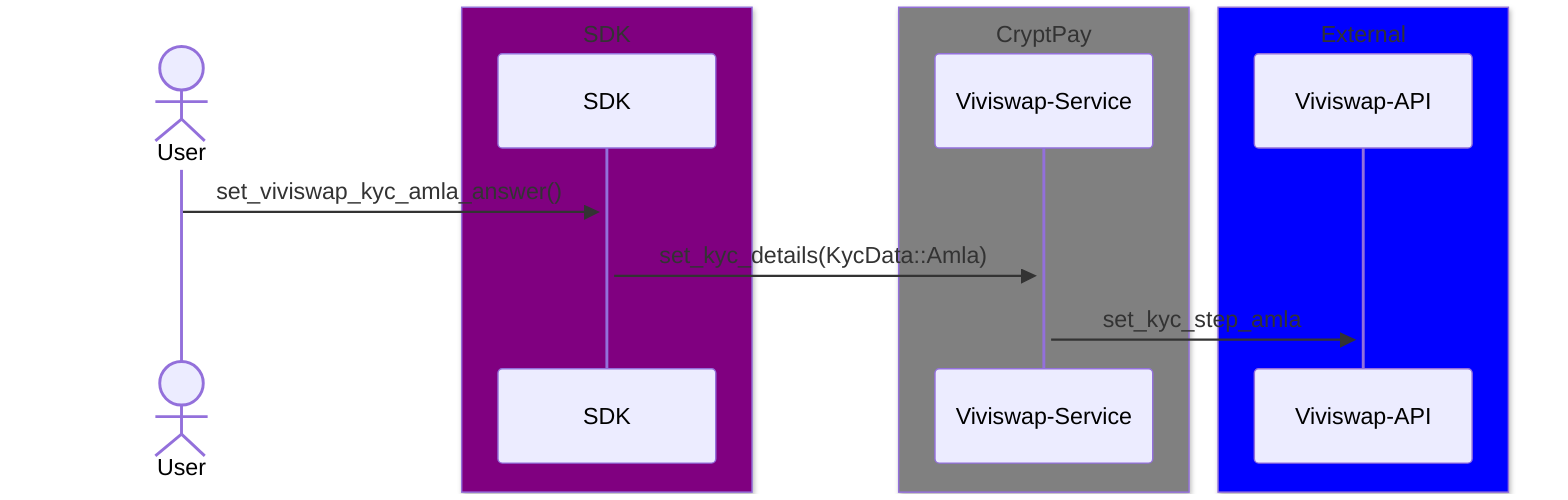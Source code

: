 sequenceDiagram
    actor user as User
    box Purple SDK
        participant sdk as SDK
    end
    box Grey CryptPay
        participant vvs_svc as Viviswap-Service
    end
    box Blue External
        participant vvs_api as Viviswap-API
    end
    user->>+sdk: set_viviswap_kyc_amla_answer()
    sdk->>+vvs_svc: set_kyc_details(KycData::Amla)
    vvs_svc->>+vvs_api: set_kyc_step_amla